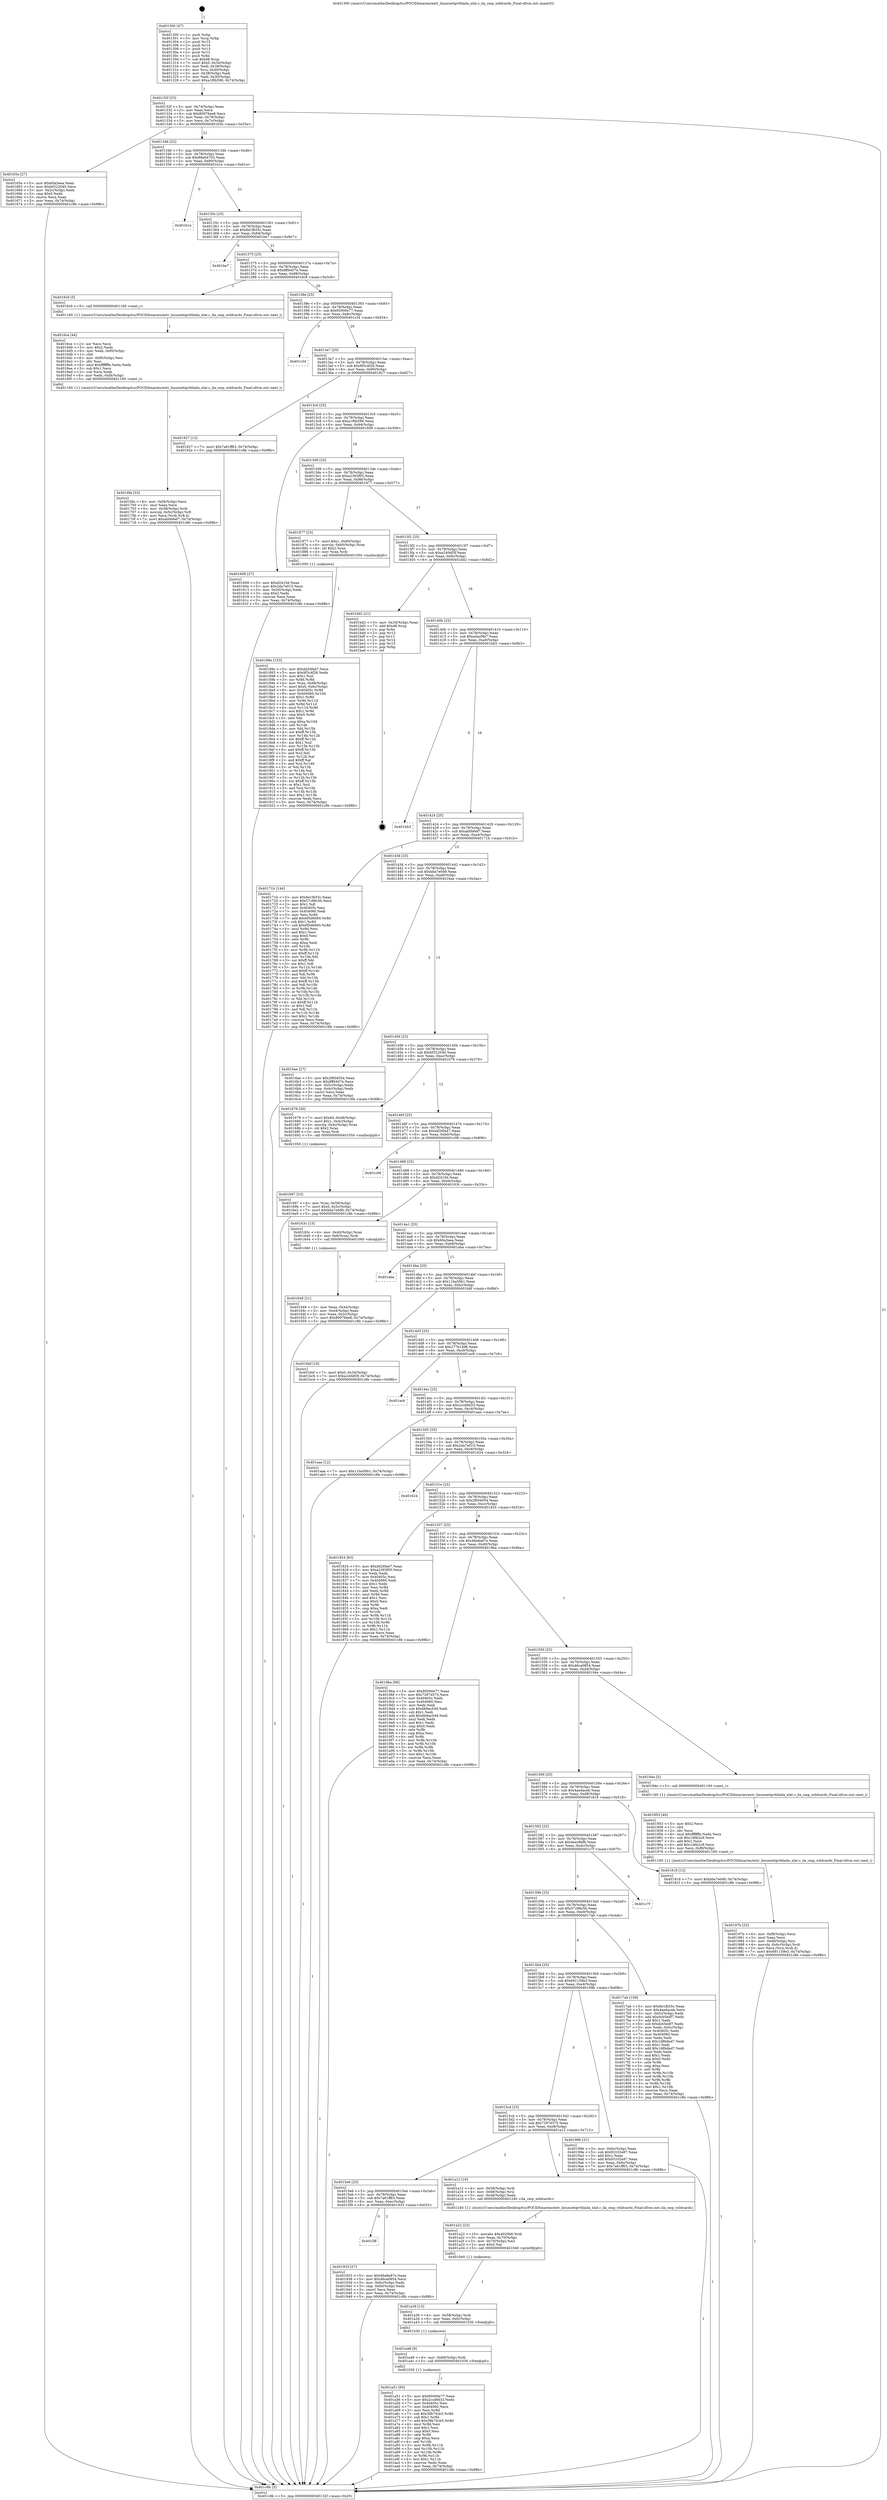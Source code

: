 digraph "0x401300" {
  label = "0x401300 (/mnt/c/Users/mathe/Desktop/tcc/POCII/binaries/extr_linuxnetipv6ilaila_xlat.c_ila_cmp_wildcards_Final-ollvm.out::main(0))"
  labelloc = "t"
  node[shape=record]

  Entry [label="",width=0.3,height=0.3,shape=circle,fillcolor=black,style=filled]
  "0x40132f" [label="{
     0x40132f [23]\l
     | [instrs]\l
     &nbsp;&nbsp;0x40132f \<+3\>: mov -0x74(%rbp),%eax\l
     &nbsp;&nbsp;0x401332 \<+2\>: mov %eax,%ecx\l
     &nbsp;&nbsp;0x401334 \<+6\>: sub $0x80976ee8,%ecx\l
     &nbsp;&nbsp;0x40133a \<+3\>: mov %eax,-0x78(%rbp)\l
     &nbsp;&nbsp;0x40133d \<+3\>: mov %ecx,-0x7c(%rbp)\l
     &nbsp;&nbsp;0x401340 \<+6\>: je 000000000040165e \<main+0x35e\>\l
  }"]
  "0x40165e" [label="{
     0x40165e [27]\l
     | [instrs]\l
     &nbsp;&nbsp;0x40165e \<+5\>: mov $0x60a3eea,%eax\l
     &nbsp;&nbsp;0x401663 \<+5\>: mov $0xbf322040,%ecx\l
     &nbsp;&nbsp;0x401668 \<+3\>: mov -0x2c(%rbp),%edx\l
     &nbsp;&nbsp;0x40166b \<+3\>: cmp $0x0,%edx\l
     &nbsp;&nbsp;0x40166e \<+3\>: cmove %ecx,%eax\l
     &nbsp;&nbsp;0x401671 \<+3\>: mov %eax,-0x74(%rbp)\l
     &nbsp;&nbsp;0x401674 \<+5\>: jmp 0000000000401c8b \<main+0x98b\>\l
  }"]
  "0x401346" [label="{
     0x401346 [22]\l
     | [instrs]\l
     &nbsp;&nbsp;0x401346 \<+5\>: jmp 000000000040134b \<main+0x4b\>\l
     &nbsp;&nbsp;0x40134b \<+3\>: mov -0x78(%rbp),%eax\l
     &nbsp;&nbsp;0x40134e \<+5\>: sub $0x88e64702,%eax\l
     &nbsp;&nbsp;0x401353 \<+3\>: mov %eax,-0x80(%rbp)\l
     &nbsp;&nbsp;0x401356 \<+6\>: je 0000000000401b1e \<main+0x81e\>\l
  }"]
  Exit [label="",width=0.3,height=0.3,shape=circle,fillcolor=black,style=filled,peripheries=2]
  "0x401b1e" [label="{
     0x401b1e\l
  }", style=dashed]
  "0x40135c" [label="{
     0x40135c [25]\l
     | [instrs]\l
     &nbsp;&nbsp;0x40135c \<+5\>: jmp 0000000000401361 \<main+0x61\>\l
     &nbsp;&nbsp;0x401361 \<+3\>: mov -0x78(%rbp),%eax\l
     &nbsp;&nbsp;0x401364 \<+5\>: sub $0x8e1fb55c,%eax\l
     &nbsp;&nbsp;0x401369 \<+6\>: mov %eax,-0x84(%rbp)\l
     &nbsp;&nbsp;0x40136f \<+6\>: je 0000000000401be7 \<main+0x8e7\>\l
  }"]
  "0x401a51" [label="{
     0x401a51 [93]\l
     | [instrs]\l
     &nbsp;&nbsp;0x401a51 \<+5\>: mov $0x95000e77,%eax\l
     &nbsp;&nbsp;0x401a56 \<+5\>: mov $0x2ccd9d33,%edx\l
     &nbsp;&nbsp;0x401a5b \<+7\>: mov 0x40405c,%esi\l
     &nbsp;&nbsp;0x401a62 \<+7\>: mov 0x404060,%ecx\l
     &nbsp;&nbsp;0x401a69 \<+3\>: mov %esi,%r8d\l
     &nbsp;&nbsp;0x401a6c \<+7\>: sub $0x39b70cb3,%r8d\l
     &nbsp;&nbsp;0x401a73 \<+4\>: sub $0x1,%r8d\l
     &nbsp;&nbsp;0x401a77 \<+7\>: add $0x39b70cb3,%r8d\l
     &nbsp;&nbsp;0x401a7e \<+4\>: imul %r8d,%esi\l
     &nbsp;&nbsp;0x401a82 \<+3\>: and $0x1,%esi\l
     &nbsp;&nbsp;0x401a85 \<+3\>: cmp $0x0,%esi\l
     &nbsp;&nbsp;0x401a88 \<+4\>: sete %r9b\l
     &nbsp;&nbsp;0x401a8c \<+3\>: cmp $0xa,%ecx\l
     &nbsp;&nbsp;0x401a8f \<+4\>: setl %r10b\l
     &nbsp;&nbsp;0x401a93 \<+3\>: mov %r9b,%r11b\l
     &nbsp;&nbsp;0x401a96 \<+3\>: and %r10b,%r11b\l
     &nbsp;&nbsp;0x401a99 \<+3\>: xor %r10b,%r9b\l
     &nbsp;&nbsp;0x401a9c \<+3\>: or %r9b,%r11b\l
     &nbsp;&nbsp;0x401a9f \<+4\>: test $0x1,%r11b\l
     &nbsp;&nbsp;0x401aa3 \<+3\>: cmovne %edx,%eax\l
     &nbsp;&nbsp;0x401aa6 \<+3\>: mov %eax,-0x74(%rbp)\l
     &nbsp;&nbsp;0x401aa9 \<+5\>: jmp 0000000000401c8b \<main+0x98b\>\l
  }"]
  "0x401be7" [label="{
     0x401be7\l
  }", style=dashed]
  "0x401375" [label="{
     0x401375 [25]\l
     | [instrs]\l
     &nbsp;&nbsp;0x401375 \<+5\>: jmp 000000000040137a \<main+0x7a\>\l
     &nbsp;&nbsp;0x40137a \<+3\>: mov -0x78(%rbp),%eax\l
     &nbsp;&nbsp;0x40137d \<+5\>: sub $0x8ff4407e,%eax\l
     &nbsp;&nbsp;0x401382 \<+6\>: mov %eax,-0x88(%rbp)\l
     &nbsp;&nbsp;0x401388 \<+6\>: je 00000000004016c9 \<main+0x3c9\>\l
  }"]
  "0x401a48" [label="{
     0x401a48 [9]\l
     | [instrs]\l
     &nbsp;&nbsp;0x401a48 \<+4\>: mov -0x68(%rbp),%rdi\l
     &nbsp;&nbsp;0x401a4c \<+5\>: call 0000000000401030 \<free@plt\>\l
     | [calls]\l
     &nbsp;&nbsp;0x401030 \{1\} (unknown)\l
  }"]
  "0x4016c9" [label="{
     0x4016c9 [5]\l
     | [instrs]\l
     &nbsp;&nbsp;0x4016c9 \<+5\>: call 0000000000401160 \<next_i\>\l
     | [calls]\l
     &nbsp;&nbsp;0x401160 \{1\} (/mnt/c/Users/mathe/Desktop/tcc/POCII/binaries/extr_linuxnetipv6ilaila_xlat.c_ila_cmp_wildcards_Final-ollvm.out::next_i)\l
  }"]
  "0x40138e" [label="{
     0x40138e [25]\l
     | [instrs]\l
     &nbsp;&nbsp;0x40138e \<+5\>: jmp 0000000000401393 \<main+0x93\>\l
     &nbsp;&nbsp;0x401393 \<+3\>: mov -0x78(%rbp),%eax\l
     &nbsp;&nbsp;0x401396 \<+5\>: sub $0x95000e77,%eax\l
     &nbsp;&nbsp;0x40139b \<+6\>: mov %eax,-0x8c(%rbp)\l
     &nbsp;&nbsp;0x4013a1 \<+6\>: je 0000000000401c34 \<main+0x934\>\l
  }"]
  "0x401a39" [label="{
     0x401a39 [15]\l
     | [instrs]\l
     &nbsp;&nbsp;0x401a39 \<+4\>: mov -0x58(%rbp),%rdi\l
     &nbsp;&nbsp;0x401a3d \<+6\>: mov %eax,-0xfc(%rbp)\l
     &nbsp;&nbsp;0x401a43 \<+5\>: call 0000000000401030 \<free@plt\>\l
     | [calls]\l
     &nbsp;&nbsp;0x401030 \{1\} (unknown)\l
  }"]
  "0x401c34" [label="{
     0x401c34\l
  }", style=dashed]
  "0x4013a7" [label="{
     0x4013a7 [25]\l
     | [instrs]\l
     &nbsp;&nbsp;0x4013a7 \<+5\>: jmp 00000000004013ac \<main+0xac\>\l
     &nbsp;&nbsp;0x4013ac \<+3\>: mov -0x78(%rbp),%eax\l
     &nbsp;&nbsp;0x4013af \<+5\>: sub $0x9f3c4f26,%eax\l
     &nbsp;&nbsp;0x4013b4 \<+6\>: mov %eax,-0x90(%rbp)\l
     &nbsp;&nbsp;0x4013ba \<+6\>: je 0000000000401927 \<main+0x627\>\l
  }"]
  "0x401a22" [label="{
     0x401a22 [23]\l
     | [instrs]\l
     &nbsp;&nbsp;0x401a22 \<+10\>: movabs $0x4020b6,%rdi\l
     &nbsp;&nbsp;0x401a2c \<+3\>: mov %eax,-0x70(%rbp)\l
     &nbsp;&nbsp;0x401a2f \<+3\>: mov -0x70(%rbp),%esi\l
     &nbsp;&nbsp;0x401a32 \<+2\>: mov $0x0,%al\l
     &nbsp;&nbsp;0x401a34 \<+5\>: call 0000000000401040 \<printf@plt\>\l
     | [calls]\l
     &nbsp;&nbsp;0x401040 \{1\} (unknown)\l
  }"]
  "0x401927" [label="{
     0x401927 [12]\l
     | [instrs]\l
     &nbsp;&nbsp;0x401927 \<+7\>: movl $0x7a61ff63,-0x74(%rbp)\l
     &nbsp;&nbsp;0x40192e \<+5\>: jmp 0000000000401c8b \<main+0x98b\>\l
  }"]
  "0x4013c0" [label="{
     0x4013c0 [25]\l
     | [instrs]\l
     &nbsp;&nbsp;0x4013c0 \<+5\>: jmp 00000000004013c5 \<main+0xc5\>\l
     &nbsp;&nbsp;0x4013c5 \<+3\>: mov -0x78(%rbp),%eax\l
     &nbsp;&nbsp;0x4013c8 \<+5\>: sub $0xa1f6b596,%eax\l
     &nbsp;&nbsp;0x4013cd \<+6\>: mov %eax,-0x94(%rbp)\l
     &nbsp;&nbsp;0x4013d3 \<+6\>: je 0000000000401609 \<main+0x309\>\l
  }"]
  "0x40197b" [label="{
     0x40197b [32]\l
     | [instrs]\l
     &nbsp;&nbsp;0x40197b \<+6\>: mov -0xf8(%rbp),%ecx\l
     &nbsp;&nbsp;0x401981 \<+3\>: imul %eax,%ecx\l
     &nbsp;&nbsp;0x401984 \<+4\>: mov -0x68(%rbp),%rsi\l
     &nbsp;&nbsp;0x401988 \<+4\>: movslq -0x6c(%rbp),%rdi\l
     &nbsp;&nbsp;0x40198c \<+3\>: mov %ecx,(%rsi,%rdi,4)\l
     &nbsp;&nbsp;0x40198f \<+7\>: movl $0x691159e3,-0x74(%rbp)\l
     &nbsp;&nbsp;0x401996 \<+5\>: jmp 0000000000401c8b \<main+0x98b\>\l
  }"]
  "0x401609" [label="{
     0x401609 [27]\l
     | [instrs]\l
     &nbsp;&nbsp;0x401609 \<+5\>: mov $0xd2410d,%eax\l
     &nbsp;&nbsp;0x40160e \<+5\>: mov $0x2da7e015,%ecx\l
     &nbsp;&nbsp;0x401613 \<+3\>: mov -0x30(%rbp),%edx\l
     &nbsp;&nbsp;0x401616 \<+3\>: cmp $0x2,%edx\l
     &nbsp;&nbsp;0x401619 \<+3\>: cmovne %ecx,%eax\l
     &nbsp;&nbsp;0x40161c \<+3\>: mov %eax,-0x74(%rbp)\l
     &nbsp;&nbsp;0x40161f \<+5\>: jmp 0000000000401c8b \<main+0x98b\>\l
  }"]
  "0x4013d9" [label="{
     0x4013d9 [25]\l
     | [instrs]\l
     &nbsp;&nbsp;0x4013d9 \<+5\>: jmp 00000000004013de \<main+0xde\>\l
     &nbsp;&nbsp;0x4013de \<+3\>: mov -0x78(%rbp),%eax\l
     &nbsp;&nbsp;0x4013e1 \<+5\>: sub $0xa2393f05,%eax\l
     &nbsp;&nbsp;0x4013e6 \<+6\>: mov %eax,-0x98(%rbp)\l
     &nbsp;&nbsp;0x4013ec \<+6\>: je 0000000000401877 \<main+0x577\>\l
  }"]
  "0x401c8b" [label="{
     0x401c8b [5]\l
     | [instrs]\l
     &nbsp;&nbsp;0x401c8b \<+5\>: jmp 000000000040132f \<main+0x2f\>\l
  }"]
  "0x401300" [label="{
     0x401300 [47]\l
     | [instrs]\l
     &nbsp;&nbsp;0x401300 \<+1\>: push %rbp\l
     &nbsp;&nbsp;0x401301 \<+3\>: mov %rsp,%rbp\l
     &nbsp;&nbsp;0x401304 \<+2\>: push %r15\l
     &nbsp;&nbsp;0x401306 \<+2\>: push %r14\l
     &nbsp;&nbsp;0x401308 \<+2\>: push %r13\l
     &nbsp;&nbsp;0x40130a \<+2\>: push %r12\l
     &nbsp;&nbsp;0x40130c \<+1\>: push %rbx\l
     &nbsp;&nbsp;0x40130d \<+7\>: sub $0xd8,%rsp\l
     &nbsp;&nbsp;0x401314 \<+7\>: movl $0x0,-0x34(%rbp)\l
     &nbsp;&nbsp;0x40131b \<+3\>: mov %edi,-0x38(%rbp)\l
     &nbsp;&nbsp;0x40131e \<+4\>: mov %rsi,-0x40(%rbp)\l
     &nbsp;&nbsp;0x401322 \<+3\>: mov -0x38(%rbp),%edi\l
     &nbsp;&nbsp;0x401325 \<+3\>: mov %edi,-0x30(%rbp)\l
     &nbsp;&nbsp;0x401328 \<+7\>: movl $0xa1f6b596,-0x74(%rbp)\l
  }"]
  "0x401953" [label="{
     0x401953 [40]\l
     | [instrs]\l
     &nbsp;&nbsp;0x401953 \<+5\>: mov $0x2,%ecx\l
     &nbsp;&nbsp;0x401958 \<+1\>: cltd\l
     &nbsp;&nbsp;0x401959 \<+2\>: idiv %ecx\l
     &nbsp;&nbsp;0x40195b \<+6\>: imul $0xfffffffe,%edx,%ecx\l
     &nbsp;&nbsp;0x401961 \<+6\>: sub $0x1d6b2c8,%ecx\l
     &nbsp;&nbsp;0x401967 \<+3\>: add $0x1,%ecx\l
     &nbsp;&nbsp;0x40196a \<+6\>: add $0x1d6b2c8,%ecx\l
     &nbsp;&nbsp;0x401970 \<+6\>: mov %ecx,-0xf8(%rbp)\l
     &nbsp;&nbsp;0x401976 \<+5\>: call 0000000000401160 \<next_i\>\l
     | [calls]\l
     &nbsp;&nbsp;0x401160 \{1\} (/mnt/c/Users/mathe/Desktop/tcc/POCII/binaries/extr_linuxnetipv6ilaila_xlat.c_ila_cmp_wildcards_Final-ollvm.out::next_i)\l
  }"]
  "0x401877" [label="{
     0x401877 [23]\l
     | [instrs]\l
     &nbsp;&nbsp;0x401877 \<+7\>: movl $0x1,-0x60(%rbp)\l
     &nbsp;&nbsp;0x40187e \<+4\>: movslq -0x60(%rbp),%rax\l
     &nbsp;&nbsp;0x401882 \<+4\>: shl $0x2,%rax\l
     &nbsp;&nbsp;0x401886 \<+3\>: mov %rax,%rdi\l
     &nbsp;&nbsp;0x401889 \<+5\>: call 0000000000401050 \<malloc@plt\>\l
     | [calls]\l
     &nbsp;&nbsp;0x401050 \{1\} (unknown)\l
  }"]
  "0x4013f2" [label="{
     0x4013f2 [25]\l
     | [instrs]\l
     &nbsp;&nbsp;0x4013f2 \<+5\>: jmp 00000000004013f7 \<main+0xf7\>\l
     &nbsp;&nbsp;0x4013f7 \<+3\>: mov -0x78(%rbp),%eax\l
     &nbsp;&nbsp;0x4013fa \<+5\>: sub $0xa240df3f,%eax\l
     &nbsp;&nbsp;0x4013ff \<+6\>: mov %eax,-0x9c(%rbp)\l
     &nbsp;&nbsp;0x401405 \<+6\>: je 0000000000401bd2 \<main+0x8d2\>\l
  }"]
  "0x4015ff" [label="{
     0x4015ff\l
  }", style=dashed]
  "0x401bd2" [label="{
     0x401bd2 [21]\l
     | [instrs]\l
     &nbsp;&nbsp;0x401bd2 \<+3\>: mov -0x34(%rbp),%eax\l
     &nbsp;&nbsp;0x401bd5 \<+7\>: add $0xd8,%rsp\l
     &nbsp;&nbsp;0x401bdc \<+1\>: pop %rbx\l
     &nbsp;&nbsp;0x401bdd \<+2\>: pop %r12\l
     &nbsp;&nbsp;0x401bdf \<+2\>: pop %r13\l
     &nbsp;&nbsp;0x401be1 \<+2\>: pop %r14\l
     &nbsp;&nbsp;0x401be3 \<+2\>: pop %r15\l
     &nbsp;&nbsp;0x401be5 \<+1\>: pop %rbp\l
     &nbsp;&nbsp;0x401be6 \<+1\>: ret\l
  }"]
  "0x40140b" [label="{
     0x40140b [25]\l
     | [instrs]\l
     &nbsp;&nbsp;0x40140b \<+5\>: jmp 0000000000401410 \<main+0x110\>\l
     &nbsp;&nbsp;0x401410 \<+3\>: mov -0x78(%rbp),%eax\l
     &nbsp;&nbsp;0x401413 \<+5\>: sub $0xa4ac9fe7,%eax\l
     &nbsp;&nbsp;0x401418 \<+6\>: mov %eax,-0xa0(%rbp)\l
     &nbsp;&nbsp;0x40141e \<+6\>: je 0000000000401bb3 \<main+0x8b3\>\l
  }"]
  "0x401933" [label="{
     0x401933 [27]\l
     | [instrs]\l
     &nbsp;&nbsp;0x401933 \<+5\>: mov $0x46a8a87e,%eax\l
     &nbsp;&nbsp;0x401938 \<+5\>: mov $0x46ca0854,%ecx\l
     &nbsp;&nbsp;0x40193d \<+3\>: mov -0x6c(%rbp),%edx\l
     &nbsp;&nbsp;0x401940 \<+3\>: cmp -0x60(%rbp),%edx\l
     &nbsp;&nbsp;0x401943 \<+3\>: cmovl %ecx,%eax\l
     &nbsp;&nbsp;0x401946 \<+3\>: mov %eax,-0x74(%rbp)\l
     &nbsp;&nbsp;0x401949 \<+5\>: jmp 0000000000401c8b \<main+0x98b\>\l
  }"]
  "0x401bb3" [label="{
     0x401bb3\l
  }", style=dashed]
  "0x401424" [label="{
     0x401424 [25]\l
     | [instrs]\l
     &nbsp;&nbsp;0x401424 \<+5\>: jmp 0000000000401429 \<main+0x129\>\l
     &nbsp;&nbsp;0x401429 \<+3\>: mov -0x78(%rbp),%eax\l
     &nbsp;&nbsp;0x40142c \<+5\>: sub $0xab0b6ef7,%eax\l
     &nbsp;&nbsp;0x401431 \<+6\>: mov %eax,-0xa4(%rbp)\l
     &nbsp;&nbsp;0x401437 \<+6\>: je 000000000040171b \<main+0x41b\>\l
  }"]
  "0x4015e6" [label="{
     0x4015e6 [25]\l
     | [instrs]\l
     &nbsp;&nbsp;0x4015e6 \<+5\>: jmp 00000000004015eb \<main+0x2eb\>\l
     &nbsp;&nbsp;0x4015eb \<+3\>: mov -0x78(%rbp),%eax\l
     &nbsp;&nbsp;0x4015ee \<+5\>: sub $0x7a61ff63,%eax\l
     &nbsp;&nbsp;0x4015f3 \<+6\>: mov %eax,-0xec(%rbp)\l
     &nbsp;&nbsp;0x4015f9 \<+6\>: je 0000000000401933 \<main+0x633\>\l
  }"]
  "0x40171b" [label="{
     0x40171b [144]\l
     | [instrs]\l
     &nbsp;&nbsp;0x40171b \<+5\>: mov $0x8e1fb55c,%eax\l
     &nbsp;&nbsp;0x401720 \<+5\>: mov $0x57c98c5b,%ecx\l
     &nbsp;&nbsp;0x401725 \<+2\>: mov $0x1,%dl\l
     &nbsp;&nbsp;0x401727 \<+7\>: mov 0x40405c,%esi\l
     &nbsp;&nbsp;0x40172e \<+7\>: mov 0x404060,%edi\l
     &nbsp;&nbsp;0x401735 \<+3\>: mov %esi,%r8d\l
     &nbsp;&nbsp;0x401738 \<+7\>: add $0x6f5d6660,%r8d\l
     &nbsp;&nbsp;0x40173f \<+4\>: sub $0x1,%r8d\l
     &nbsp;&nbsp;0x401743 \<+7\>: sub $0x6f5d6660,%r8d\l
     &nbsp;&nbsp;0x40174a \<+4\>: imul %r8d,%esi\l
     &nbsp;&nbsp;0x40174e \<+3\>: and $0x1,%esi\l
     &nbsp;&nbsp;0x401751 \<+3\>: cmp $0x0,%esi\l
     &nbsp;&nbsp;0x401754 \<+4\>: sete %r9b\l
     &nbsp;&nbsp;0x401758 \<+3\>: cmp $0xa,%edi\l
     &nbsp;&nbsp;0x40175b \<+4\>: setl %r10b\l
     &nbsp;&nbsp;0x40175f \<+3\>: mov %r9b,%r11b\l
     &nbsp;&nbsp;0x401762 \<+4\>: xor $0xff,%r11b\l
     &nbsp;&nbsp;0x401766 \<+3\>: mov %r10b,%bl\l
     &nbsp;&nbsp;0x401769 \<+3\>: xor $0xff,%bl\l
     &nbsp;&nbsp;0x40176c \<+3\>: xor $0x1,%dl\l
     &nbsp;&nbsp;0x40176f \<+3\>: mov %r11b,%r14b\l
     &nbsp;&nbsp;0x401772 \<+4\>: and $0xff,%r14b\l
     &nbsp;&nbsp;0x401776 \<+3\>: and %dl,%r9b\l
     &nbsp;&nbsp;0x401779 \<+3\>: mov %bl,%r15b\l
     &nbsp;&nbsp;0x40177c \<+4\>: and $0xff,%r15b\l
     &nbsp;&nbsp;0x401780 \<+3\>: and %dl,%r10b\l
     &nbsp;&nbsp;0x401783 \<+3\>: or %r9b,%r14b\l
     &nbsp;&nbsp;0x401786 \<+3\>: or %r10b,%r15b\l
     &nbsp;&nbsp;0x401789 \<+3\>: xor %r15b,%r14b\l
     &nbsp;&nbsp;0x40178c \<+3\>: or %bl,%r11b\l
     &nbsp;&nbsp;0x40178f \<+4\>: xor $0xff,%r11b\l
     &nbsp;&nbsp;0x401793 \<+3\>: or $0x1,%dl\l
     &nbsp;&nbsp;0x401796 \<+3\>: and %dl,%r11b\l
     &nbsp;&nbsp;0x401799 \<+3\>: or %r11b,%r14b\l
     &nbsp;&nbsp;0x40179c \<+4\>: test $0x1,%r14b\l
     &nbsp;&nbsp;0x4017a0 \<+3\>: cmovne %ecx,%eax\l
     &nbsp;&nbsp;0x4017a3 \<+3\>: mov %eax,-0x74(%rbp)\l
     &nbsp;&nbsp;0x4017a6 \<+5\>: jmp 0000000000401c8b \<main+0x98b\>\l
  }"]
  "0x40143d" [label="{
     0x40143d [25]\l
     | [instrs]\l
     &nbsp;&nbsp;0x40143d \<+5\>: jmp 0000000000401442 \<main+0x142\>\l
     &nbsp;&nbsp;0x401442 \<+3\>: mov -0x78(%rbp),%eax\l
     &nbsp;&nbsp;0x401445 \<+5\>: sub $0xbba7e0d9,%eax\l
     &nbsp;&nbsp;0x40144a \<+6\>: mov %eax,-0xa8(%rbp)\l
     &nbsp;&nbsp;0x401450 \<+6\>: je 00000000004016ae \<main+0x3ae\>\l
  }"]
  "0x401a12" [label="{
     0x401a12 [16]\l
     | [instrs]\l
     &nbsp;&nbsp;0x401a12 \<+4\>: mov -0x58(%rbp),%rdi\l
     &nbsp;&nbsp;0x401a16 \<+4\>: mov -0x68(%rbp),%rsi\l
     &nbsp;&nbsp;0x401a1a \<+3\>: mov -0x48(%rbp),%edx\l
     &nbsp;&nbsp;0x401a1d \<+5\>: call 0000000000401240 \<ila_cmp_wildcards\>\l
     | [calls]\l
     &nbsp;&nbsp;0x401240 \{1\} (/mnt/c/Users/mathe/Desktop/tcc/POCII/binaries/extr_linuxnetipv6ilaila_xlat.c_ila_cmp_wildcards_Final-ollvm.out::ila_cmp_wildcards)\l
  }"]
  "0x4016ae" [label="{
     0x4016ae [27]\l
     | [instrs]\l
     &nbsp;&nbsp;0x4016ae \<+5\>: mov $0x2f604054,%eax\l
     &nbsp;&nbsp;0x4016b3 \<+5\>: mov $0x8ff4407e,%ecx\l
     &nbsp;&nbsp;0x4016b8 \<+3\>: mov -0x5c(%rbp),%edx\l
     &nbsp;&nbsp;0x4016bb \<+3\>: cmp -0x4c(%rbp),%edx\l
     &nbsp;&nbsp;0x4016be \<+3\>: cmovl %ecx,%eax\l
     &nbsp;&nbsp;0x4016c1 \<+3\>: mov %eax,-0x74(%rbp)\l
     &nbsp;&nbsp;0x4016c4 \<+5\>: jmp 0000000000401c8b \<main+0x98b\>\l
  }"]
  "0x401456" [label="{
     0x401456 [25]\l
     | [instrs]\l
     &nbsp;&nbsp;0x401456 \<+5\>: jmp 000000000040145b \<main+0x15b\>\l
     &nbsp;&nbsp;0x40145b \<+3\>: mov -0x78(%rbp),%eax\l
     &nbsp;&nbsp;0x40145e \<+5\>: sub $0xbf322040,%eax\l
     &nbsp;&nbsp;0x401463 \<+6\>: mov %eax,-0xac(%rbp)\l
     &nbsp;&nbsp;0x401469 \<+6\>: je 0000000000401679 \<main+0x379\>\l
  }"]
  "0x4015cd" [label="{
     0x4015cd [25]\l
     | [instrs]\l
     &nbsp;&nbsp;0x4015cd \<+5\>: jmp 00000000004015d2 \<main+0x2d2\>\l
     &nbsp;&nbsp;0x4015d2 \<+3\>: mov -0x78(%rbp),%eax\l
     &nbsp;&nbsp;0x4015d5 \<+5\>: sub $0x7297d375,%eax\l
     &nbsp;&nbsp;0x4015da \<+6\>: mov %eax,-0xe8(%rbp)\l
     &nbsp;&nbsp;0x4015e0 \<+6\>: je 0000000000401a12 \<main+0x712\>\l
  }"]
  "0x401679" [label="{
     0x401679 [30]\l
     | [instrs]\l
     &nbsp;&nbsp;0x401679 \<+7\>: movl $0x64,-0x48(%rbp)\l
     &nbsp;&nbsp;0x401680 \<+7\>: movl $0x1,-0x4c(%rbp)\l
     &nbsp;&nbsp;0x401687 \<+4\>: movslq -0x4c(%rbp),%rax\l
     &nbsp;&nbsp;0x40168b \<+4\>: shl $0x2,%rax\l
     &nbsp;&nbsp;0x40168f \<+3\>: mov %rax,%rdi\l
     &nbsp;&nbsp;0x401692 \<+5\>: call 0000000000401050 \<malloc@plt\>\l
     | [calls]\l
     &nbsp;&nbsp;0x401050 \{1\} (unknown)\l
  }"]
  "0x40146f" [label="{
     0x40146f [25]\l
     | [instrs]\l
     &nbsp;&nbsp;0x40146f \<+5\>: jmp 0000000000401474 \<main+0x174\>\l
     &nbsp;&nbsp;0x401474 \<+3\>: mov -0x78(%rbp),%eax\l
     &nbsp;&nbsp;0x401477 \<+5\>: sub $0xdd26fa47,%eax\l
     &nbsp;&nbsp;0x40147c \<+6\>: mov %eax,-0xb0(%rbp)\l
     &nbsp;&nbsp;0x401482 \<+6\>: je 0000000000401c06 \<main+0x906\>\l
  }"]
  "0x40199b" [label="{
     0x40199b [31]\l
     | [instrs]\l
     &nbsp;&nbsp;0x40199b \<+3\>: mov -0x6c(%rbp),%eax\l
     &nbsp;&nbsp;0x40199e \<+5\>: sub $0x93102e87,%eax\l
     &nbsp;&nbsp;0x4019a3 \<+3\>: add $0x1,%eax\l
     &nbsp;&nbsp;0x4019a6 \<+5\>: add $0x93102e87,%eax\l
     &nbsp;&nbsp;0x4019ab \<+3\>: mov %eax,-0x6c(%rbp)\l
     &nbsp;&nbsp;0x4019ae \<+7\>: movl $0x7a61ff63,-0x74(%rbp)\l
     &nbsp;&nbsp;0x4019b5 \<+5\>: jmp 0000000000401c8b \<main+0x98b\>\l
  }"]
  "0x401c06" [label="{
     0x401c06\l
  }", style=dashed]
  "0x401488" [label="{
     0x401488 [25]\l
     | [instrs]\l
     &nbsp;&nbsp;0x401488 \<+5\>: jmp 000000000040148d \<main+0x18d\>\l
     &nbsp;&nbsp;0x40148d \<+3\>: mov -0x78(%rbp),%eax\l
     &nbsp;&nbsp;0x401490 \<+5\>: sub $0xd2410d,%eax\l
     &nbsp;&nbsp;0x401495 \<+6\>: mov %eax,-0xb4(%rbp)\l
     &nbsp;&nbsp;0x40149b \<+6\>: je 000000000040163c \<main+0x33c\>\l
  }"]
  "0x40188e" [label="{
     0x40188e [153]\l
     | [instrs]\l
     &nbsp;&nbsp;0x40188e \<+5\>: mov $0xdd26fa47,%ecx\l
     &nbsp;&nbsp;0x401893 \<+5\>: mov $0x9f3c4f26,%edx\l
     &nbsp;&nbsp;0x401898 \<+3\>: mov $0x1,%sil\l
     &nbsp;&nbsp;0x40189b \<+3\>: xor %r8d,%r8d\l
     &nbsp;&nbsp;0x40189e \<+4\>: mov %rax,-0x68(%rbp)\l
     &nbsp;&nbsp;0x4018a2 \<+7\>: movl $0x0,-0x6c(%rbp)\l
     &nbsp;&nbsp;0x4018a9 \<+8\>: mov 0x40405c,%r9d\l
     &nbsp;&nbsp;0x4018b1 \<+8\>: mov 0x404060,%r10d\l
     &nbsp;&nbsp;0x4018b9 \<+4\>: sub $0x1,%r8d\l
     &nbsp;&nbsp;0x4018bd \<+3\>: mov %r9d,%r11d\l
     &nbsp;&nbsp;0x4018c0 \<+3\>: add %r8d,%r11d\l
     &nbsp;&nbsp;0x4018c3 \<+4\>: imul %r11d,%r9d\l
     &nbsp;&nbsp;0x4018c7 \<+4\>: and $0x1,%r9d\l
     &nbsp;&nbsp;0x4018cb \<+4\>: cmp $0x0,%r9d\l
     &nbsp;&nbsp;0x4018cf \<+3\>: sete %bl\l
     &nbsp;&nbsp;0x4018d2 \<+4\>: cmp $0xa,%r10d\l
     &nbsp;&nbsp;0x4018d6 \<+4\>: setl %r14b\l
     &nbsp;&nbsp;0x4018da \<+3\>: mov %bl,%r15b\l
     &nbsp;&nbsp;0x4018dd \<+4\>: xor $0xff,%r15b\l
     &nbsp;&nbsp;0x4018e1 \<+3\>: mov %r14b,%r12b\l
     &nbsp;&nbsp;0x4018e4 \<+4\>: xor $0xff,%r12b\l
     &nbsp;&nbsp;0x4018e8 \<+4\>: xor $0x1,%sil\l
     &nbsp;&nbsp;0x4018ec \<+3\>: mov %r15b,%r13b\l
     &nbsp;&nbsp;0x4018ef \<+4\>: and $0xff,%r13b\l
     &nbsp;&nbsp;0x4018f3 \<+3\>: and %sil,%bl\l
     &nbsp;&nbsp;0x4018f6 \<+3\>: mov %r12b,%al\l
     &nbsp;&nbsp;0x4018f9 \<+2\>: and $0xff,%al\l
     &nbsp;&nbsp;0x4018fb \<+3\>: and %sil,%r14b\l
     &nbsp;&nbsp;0x4018fe \<+3\>: or %bl,%r13b\l
     &nbsp;&nbsp;0x401901 \<+3\>: or %r14b,%al\l
     &nbsp;&nbsp;0x401904 \<+3\>: xor %al,%r13b\l
     &nbsp;&nbsp;0x401907 \<+3\>: or %r12b,%r15b\l
     &nbsp;&nbsp;0x40190a \<+4\>: xor $0xff,%r15b\l
     &nbsp;&nbsp;0x40190e \<+4\>: or $0x1,%sil\l
     &nbsp;&nbsp;0x401912 \<+3\>: and %sil,%r15b\l
     &nbsp;&nbsp;0x401915 \<+3\>: or %r15b,%r13b\l
     &nbsp;&nbsp;0x401918 \<+4\>: test $0x1,%r13b\l
     &nbsp;&nbsp;0x40191c \<+3\>: cmovne %edx,%ecx\l
     &nbsp;&nbsp;0x40191f \<+3\>: mov %ecx,-0x74(%rbp)\l
     &nbsp;&nbsp;0x401922 \<+5\>: jmp 0000000000401c8b \<main+0x98b\>\l
  }"]
  "0x40163c" [label="{
     0x40163c [13]\l
     | [instrs]\l
     &nbsp;&nbsp;0x40163c \<+4\>: mov -0x40(%rbp),%rax\l
     &nbsp;&nbsp;0x401640 \<+4\>: mov 0x8(%rax),%rdi\l
     &nbsp;&nbsp;0x401644 \<+5\>: call 0000000000401060 \<atoi@plt\>\l
     | [calls]\l
     &nbsp;&nbsp;0x401060 \{1\} (unknown)\l
  }"]
  "0x4014a1" [label="{
     0x4014a1 [25]\l
     | [instrs]\l
     &nbsp;&nbsp;0x4014a1 \<+5\>: jmp 00000000004014a6 \<main+0x1a6\>\l
     &nbsp;&nbsp;0x4014a6 \<+3\>: mov -0x78(%rbp),%eax\l
     &nbsp;&nbsp;0x4014a9 \<+5\>: sub $0x60a3eea,%eax\l
     &nbsp;&nbsp;0x4014ae \<+6\>: mov %eax,-0xb8(%rbp)\l
     &nbsp;&nbsp;0x4014b4 \<+6\>: je 0000000000401aba \<main+0x7ba\>\l
  }"]
  "0x401649" [label="{
     0x401649 [21]\l
     | [instrs]\l
     &nbsp;&nbsp;0x401649 \<+3\>: mov %eax,-0x44(%rbp)\l
     &nbsp;&nbsp;0x40164c \<+3\>: mov -0x44(%rbp),%eax\l
     &nbsp;&nbsp;0x40164f \<+3\>: mov %eax,-0x2c(%rbp)\l
     &nbsp;&nbsp;0x401652 \<+7\>: movl $0x80976ee8,-0x74(%rbp)\l
     &nbsp;&nbsp;0x401659 \<+5\>: jmp 0000000000401c8b \<main+0x98b\>\l
  }"]
  "0x401697" [label="{
     0x401697 [23]\l
     | [instrs]\l
     &nbsp;&nbsp;0x401697 \<+4\>: mov %rax,-0x58(%rbp)\l
     &nbsp;&nbsp;0x40169b \<+7\>: movl $0x0,-0x5c(%rbp)\l
     &nbsp;&nbsp;0x4016a2 \<+7\>: movl $0xbba7e0d9,-0x74(%rbp)\l
     &nbsp;&nbsp;0x4016a9 \<+5\>: jmp 0000000000401c8b \<main+0x98b\>\l
  }"]
  "0x4016ce" [label="{
     0x4016ce [44]\l
     | [instrs]\l
     &nbsp;&nbsp;0x4016ce \<+2\>: xor %ecx,%ecx\l
     &nbsp;&nbsp;0x4016d0 \<+5\>: mov $0x2,%edx\l
     &nbsp;&nbsp;0x4016d5 \<+6\>: mov %edx,-0xf0(%rbp)\l
     &nbsp;&nbsp;0x4016db \<+1\>: cltd\l
     &nbsp;&nbsp;0x4016dc \<+6\>: mov -0xf0(%rbp),%esi\l
     &nbsp;&nbsp;0x4016e2 \<+2\>: idiv %esi\l
     &nbsp;&nbsp;0x4016e4 \<+6\>: imul $0xfffffffe,%edx,%edx\l
     &nbsp;&nbsp;0x4016ea \<+3\>: sub $0x1,%ecx\l
     &nbsp;&nbsp;0x4016ed \<+2\>: sub %ecx,%edx\l
     &nbsp;&nbsp;0x4016ef \<+6\>: mov %edx,-0xf4(%rbp)\l
     &nbsp;&nbsp;0x4016f5 \<+5\>: call 0000000000401160 \<next_i\>\l
     | [calls]\l
     &nbsp;&nbsp;0x401160 \{1\} (/mnt/c/Users/mathe/Desktop/tcc/POCII/binaries/extr_linuxnetipv6ilaila_xlat.c_ila_cmp_wildcards_Final-ollvm.out::next_i)\l
  }"]
  "0x4016fa" [label="{
     0x4016fa [33]\l
     | [instrs]\l
     &nbsp;&nbsp;0x4016fa \<+6\>: mov -0xf4(%rbp),%ecx\l
     &nbsp;&nbsp;0x401700 \<+3\>: imul %eax,%ecx\l
     &nbsp;&nbsp;0x401703 \<+4\>: mov -0x58(%rbp),%rdi\l
     &nbsp;&nbsp;0x401707 \<+4\>: movslq -0x5c(%rbp),%r8\l
     &nbsp;&nbsp;0x40170b \<+4\>: mov %ecx,(%rdi,%r8,4)\l
     &nbsp;&nbsp;0x40170f \<+7\>: movl $0xab0b6ef7,-0x74(%rbp)\l
     &nbsp;&nbsp;0x401716 \<+5\>: jmp 0000000000401c8b \<main+0x98b\>\l
  }"]
  "0x4015b4" [label="{
     0x4015b4 [25]\l
     | [instrs]\l
     &nbsp;&nbsp;0x4015b4 \<+5\>: jmp 00000000004015b9 \<main+0x2b9\>\l
     &nbsp;&nbsp;0x4015b9 \<+3\>: mov -0x78(%rbp),%eax\l
     &nbsp;&nbsp;0x4015bc \<+5\>: sub $0x691159e3,%eax\l
     &nbsp;&nbsp;0x4015c1 \<+6\>: mov %eax,-0xe4(%rbp)\l
     &nbsp;&nbsp;0x4015c7 \<+6\>: je 000000000040199b \<main+0x69b\>\l
  }"]
  "0x401aba" [label="{
     0x401aba\l
  }", style=dashed]
  "0x4014ba" [label="{
     0x4014ba [25]\l
     | [instrs]\l
     &nbsp;&nbsp;0x4014ba \<+5\>: jmp 00000000004014bf \<main+0x1bf\>\l
     &nbsp;&nbsp;0x4014bf \<+3\>: mov -0x78(%rbp),%eax\l
     &nbsp;&nbsp;0x4014c2 \<+5\>: sub $0x11ba50b1,%eax\l
     &nbsp;&nbsp;0x4014c7 \<+6\>: mov %eax,-0xbc(%rbp)\l
     &nbsp;&nbsp;0x4014cd \<+6\>: je 0000000000401bbf \<main+0x8bf\>\l
  }"]
  "0x4017ab" [label="{
     0x4017ab [109]\l
     | [instrs]\l
     &nbsp;&nbsp;0x4017ab \<+5\>: mov $0x8e1fb55c,%eax\l
     &nbsp;&nbsp;0x4017b0 \<+5\>: mov $0x4aedaceb,%ecx\l
     &nbsp;&nbsp;0x4017b5 \<+3\>: mov -0x5c(%rbp),%edx\l
     &nbsp;&nbsp;0x4017b8 \<+6\>: add $0xdcb5edf7,%edx\l
     &nbsp;&nbsp;0x4017be \<+3\>: add $0x1,%edx\l
     &nbsp;&nbsp;0x4017c1 \<+6\>: sub $0xdcb5edf7,%edx\l
     &nbsp;&nbsp;0x4017c7 \<+3\>: mov %edx,-0x5c(%rbp)\l
     &nbsp;&nbsp;0x4017ca \<+7\>: mov 0x40405c,%edx\l
     &nbsp;&nbsp;0x4017d1 \<+7\>: mov 0x404060,%esi\l
     &nbsp;&nbsp;0x4017d8 \<+2\>: mov %edx,%edi\l
     &nbsp;&nbsp;0x4017da \<+6\>: sub $0x1d8bded7,%edi\l
     &nbsp;&nbsp;0x4017e0 \<+3\>: sub $0x1,%edi\l
     &nbsp;&nbsp;0x4017e3 \<+6\>: add $0x1d8bded7,%edi\l
     &nbsp;&nbsp;0x4017e9 \<+3\>: imul %edi,%edx\l
     &nbsp;&nbsp;0x4017ec \<+3\>: and $0x1,%edx\l
     &nbsp;&nbsp;0x4017ef \<+3\>: cmp $0x0,%edx\l
     &nbsp;&nbsp;0x4017f2 \<+4\>: sete %r8b\l
     &nbsp;&nbsp;0x4017f6 \<+3\>: cmp $0xa,%esi\l
     &nbsp;&nbsp;0x4017f9 \<+4\>: setl %r9b\l
     &nbsp;&nbsp;0x4017fd \<+3\>: mov %r8b,%r10b\l
     &nbsp;&nbsp;0x401800 \<+3\>: and %r9b,%r10b\l
     &nbsp;&nbsp;0x401803 \<+3\>: xor %r9b,%r8b\l
     &nbsp;&nbsp;0x401806 \<+3\>: or %r8b,%r10b\l
     &nbsp;&nbsp;0x401809 \<+4\>: test $0x1,%r10b\l
     &nbsp;&nbsp;0x40180d \<+3\>: cmovne %ecx,%eax\l
     &nbsp;&nbsp;0x401810 \<+3\>: mov %eax,-0x74(%rbp)\l
     &nbsp;&nbsp;0x401813 \<+5\>: jmp 0000000000401c8b \<main+0x98b\>\l
  }"]
  "0x401bbf" [label="{
     0x401bbf [19]\l
     | [instrs]\l
     &nbsp;&nbsp;0x401bbf \<+7\>: movl $0x0,-0x34(%rbp)\l
     &nbsp;&nbsp;0x401bc6 \<+7\>: movl $0xa240df3f,-0x74(%rbp)\l
     &nbsp;&nbsp;0x401bcd \<+5\>: jmp 0000000000401c8b \<main+0x98b\>\l
  }"]
  "0x4014d3" [label="{
     0x4014d3 [25]\l
     | [instrs]\l
     &nbsp;&nbsp;0x4014d3 \<+5\>: jmp 00000000004014d8 \<main+0x1d8\>\l
     &nbsp;&nbsp;0x4014d8 \<+3\>: mov -0x78(%rbp),%eax\l
     &nbsp;&nbsp;0x4014db \<+5\>: sub $0x277b14d6,%eax\l
     &nbsp;&nbsp;0x4014e0 \<+6\>: mov %eax,-0xc0(%rbp)\l
     &nbsp;&nbsp;0x4014e6 \<+6\>: je 0000000000401ac6 \<main+0x7c6\>\l
  }"]
  "0x40159b" [label="{
     0x40159b [25]\l
     | [instrs]\l
     &nbsp;&nbsp;0x40159b \<+5\>: jmp 00000000004015a0 \<main+0x2a0\>\l
     &nbsp;&nbsp;0x4015a0 \<+3\>: mov -0x78(%rbp),%eax\l
     &nbsp;&nbsp;0x4015a3 \<+5\>: sub $0x57c98c5b,%eax\l
     &nbsp;&nbsp;0x4015a8 \<+6\>: mov %eax,-0xe0(%rbp)\l
     &nbsp;&nbsp;0x4015ae \<+6\>: je 00000000004017ab \<main+0x4ab\>\l
  }"]
  "0x401ac6" [label="{
     0x401ac6\l
  }", style=dashed]
  "0x4014ec" [label="{
     0x4014ec [25]\l
     | [instrs]\l
     &nbsp;&nbsp;0x4014ec \<+5\>: jmp 00000000004014f1 \<main+0x1f1\>\l
     &nbsp;&nbsp;0x4014f1 \<+3\>: mov -0x78(%rbp),%eax\l
     &nbsp;&nbsp;0x4014f4 \<+5\>: sub $0x2ccd9d33,%eax\l
     &nbsp;&nbsp;0x4014f9 \<+6\>: mov %eax,-0xc4(%rbp)\l
     &nbsp;&nbsp;0x4014ff \<+6\>: je 0000000000401aae \<main+0x7ae\>\l
  }"]
  "0x401c7f" [label="{
     0x401c7f\l
  }", style=dashed]
  "0x401aae" [label="{
     0x401aae [12]\l
     | [instrs]\l
     &nbsp;&nbsp;0x401aae \<+7\>: movl $0x11ba50b1,-0x74(%rbp)\l
     &nbsp;&nbsp;0x401ab5 \<+5\>: jmp 0000000000401c8b \<main+0x98b\>\l
  }"]
  "0x401505" [label="{
     0x401505 [25]\l
     | [instrs]\l
     &nbsp;&nbsp;0x401505 \<+5\>: jmp 000000000040150a \<main+0x20a\>\l
     &nbsp;&nbsp;0x40150a \<+3\>: mov -0x78(%rbp),%eax\l
     &nbsp;&nbsp;0x40150d \<+5\>: sub $0x2da7e015,%eax\l
     &nbsp;&nbsp;0x401512 \<+6\>: mov %eax,-0xc8(%rbp)\l
     &nbsp;&nbsp;0x401518 \<+6\>: je 0000000000401624 \<main+0x324\>\l
  }"]
  "0x401582" [label="{
     0x401582 [25]\l
     | [instrs]\l
     &nbsp;&nbsp;0x401582 \<+5\>: jmp 0000000000401587 \<main+0x287\>\l
     &nbsp;&nbsp;0x401587 \<+3\>: mov -0x78(%rbp),%eax\l
     &nbsp;&nbsp;0x40158a \<+5\>: sub $0x4eec8bfb,%eax\l
     &nbsp;&nbsp;0x40158f \<+6\>: mov %eax,-0xdc(%rbp)\l
     &nbsp;&nbsp;0x401595 \<+6\>: je 0000000000401c7f \<main+0x97f\>\l
  }"]
  "0x401624" [label="{
     0x401624\l
  }", style=dashed]
  "0x40151e" [label="{
     0x40151e [25]\l
     | [instrs]\l
     &nbsp;&nbsp;0x40151e \<+5\>: jmp 0000000000401523 \<main+0x223\>\l
     &nbsp;&nbsp;0x401523 \<+3\>: mov -0x78(%rbp),%eax\l
     &nbsp;&nbsp;0x401526 \<+5\>: sub $0x2f604054,%eax\l
     &nbsp;&nbsp;0x40152b \<+6\>: mov %eax,-0xcc(%rbp)\l
     &nbsp;&nbsp;0x401531 \<+6\>: je 0000000000401824 \<main+0x524\>\l
  }"]
  "0x401818" [label="{
     0x401818 [12]\l
     | [instrs]\l
     &nbsp;&nbsp;0x401818 \<+7\>: movl $0xbba7e0d9,-0x74(%rbp)\l
     &nbsp;&nbsp;0x40181f \<+5\>: jmp 0000000000401c8b \<main+0x98b\>\l
  }"]
  "0x401824" [label="{
     0x401824 [83]\l
     | [instrs]\l
     &nbsp;&nbsp;0x401824 \<+5\>: mov $0xdd26fa47,%eax\l
     &nbsp;&nbsp;0x401829 \<+5\>: mov $0xa2393f05,%ecx\l
     &nbsp;&nbsp;0x40182e \<+2\>: xor %edx,%edx\l
     &nbsp;&nbsp;0x401830 \<+7\>: mov 0x40405c,%esi\l
     &nbsp;&nbsp;0x401837 \<+7\>: mov 0x404060,%edi\l
     &nbsp;&nbsp;0x40183e \<+3\>: sub $0x1,%edx\l
     &nbsp;&nbsp;0x401841 \<+3\>: mov %esi,%r8d\l
     &nbsp;&nbsp;0x401844 \<+3\>: add %edx,%r8d\l
     &nbsp;&nbsp;0x401847 \<+4\>: imul %r8d,%esi\l
     &nbsp;&nbsp;0x40184b \<+3\>: and $0x1,%esi\l
     &nbsp;&nbsp;0x40184e \<+3\>: cmp $0x0,%esi\l
     &nbsp;&nbsp;0x401851 \<+4\>: sete %r9b\l
     &nbsp;&nbsp;0x401855 \<+3\>: cmp $0xa,%edi\l
     &nbsp;&nbsp;0x401858 \<+4\>: setl %r10b\l
     &nbsp;&nbsp;0x40185c \<+3\>: mov %r9b,%r11b\l
     &nbsp;&nbsp;0x40185f \<+3\>: and %r10b,%r11b\l
     &nbsp;&nbsp;0x401862 \<+3\>: xor %r10b,%r9b\l
     &nbsp;&nbsp;0x401865 \<+3\>: or %r9b,%r11b\l
     &nbsp;&nbsp;0x401868 \<+4\>: test $0x1,%r11b\l
     &nbsp;&nbsp;0x40186c \<+3\>: cmovne %ecx,%eax\l
     &nbsp;&nbsp;0x40186f \<+3\>: mov %eax,-0x74(%rbp)\l
     &nbsp;&nbsp;0x401872 \<+5\>: jmp 0000000000401c8b \<main+0x98b\>\l
  }"]
  "0x401537" [label="{
     0x401537 [25]\l
     | [instrs]\l
     &nbsp;&nbsp;0x401537 \<+5\>: jmp 000000000040153c \<main+0x23c\>\l
     &nbsp;&nbsp;0x40153c \<+3\>: mov -0x78(%rbp),%eax\l
     &nbsp;&nbsp;0x40153f \<+5\>: sub $0x46a8a87e,%eax\l
     &nbsp;&nbsp;0x401544 \<+6\>: mov %eax,-0xd0(%rbp)\l
     &nbsp;&nbsp;0x40154a \<+6\>: je 00000000004019ba \<main+0x6ba\>\l
  }"]
  "0x401569" [label="{
     0x401569 [25]\l
     | [instrs]\l
     &nbsp;&nbsp;0x401569 \<+5\>: jmp 000000000040156e \<main+0x26e\>\l
     &nbsp;&nbsp;0x40156e \<+3\>: mov -0x78(%rbp),%eax\l
     &nbsp;&nbsp;0x401571 \<+5\>: sub $0x4aedaceb,%eax\l
     &nbsp;&nbsp;0x401576 \<+6\>: mov %eax,-0xd8(%rbp)\l
     &nbsp;&nbsp;0x40157c \<+6\>: je 0000000000401818 \<main+0x518\>\l
  }"]
  "0x4019ba" [label="{
     0x4019ba [88]\l
     | [instrs]\l
     &nbsp;&nbsp;0x4019ba \<+5\>: mov $0x95000e77,%eax\l
     &nbsp;&nbsp;0x4019bf \<+5\>: mov $0x7297d375,%ecx\l
     &nbsp;&nbsp;0x4019c4 \<+7\>: mov 0x40405c,%edx\l
     &nbsp;&nbsp;0x4019cb \<+7\>: mov 0x404060,%esi\l
     &nbsp;&nbsp;0x4019d2 \<+2\>: mov %edx,%edi\l
     &nbsp;&nbsp;0x4019d4 \<+6\>: sub $0x6b9ac549,%edi\l
     &nbsp;&nbsp;0x4019da \<+3\>: sub $0x1,%edi\l
     &nbsp;&nbsp;0x4019dd \<+6\>: add $0x6b9ac549,%edi\l
     &nbsp;&nbsp;0x4019e3 \<+3\>: imul %edi,%edx\l
     &nbsp;&nbsp;0x4019e6 \<+3\>: and $0x1,%edx\l
     &nbsp;&nbsp;0x4019e9 \<+3\>: cmp $0x0,%edx\l
     &nbsp;&nbsp;0x4019ec \<+4\>: sete %r8b\l
     &nbsp;&nbsp;0x4019f0 \<+3\>: cmp $0xa,%esi\l
     &nbsp;&nbsp;0x4019f3 \<+4\>: setl %r9b\l
     &nbsp;&nbsp;0x4019f7 \<+3\>: mov %r8b,%r10b\l
     &nbsp;&nbsp;0x4019fa \<+3\>: and %r9b,%r10b\l
     &nbsp;&nbsp;0x4019fd \<+3\>: xor %r9b,%r8b\l
     &nbsp;&nbsp;0x401a00 \<+3\>: or %r8b,%r10b\l
     &nbsp;&nbsp;0x401a03 \<+4\>: test $0x1,%r10b\l
     &nbsp;&nbsp;0x401a07 \<+3\>: cmovne %ecx,%eax\l
     &nbsp;&nbsp;0x401a0a \<+3\>: mov %eax,-0x74(%rbp)\l
     &nbsp;&nbsp;0x401a0d \<+5\>: jmp 0000000000401c8b \<main+0x98b\>\l
  }"]
  "0x401550" [label="{
     0x401550 [25]\l
     | [instrs]\l
     &nbsp;&nbsp;0x401550 \<+5\>: jmp 0000000000401555 \<main+0x255\>\l
     &nbsp;&nbsp;0x401555 \<+3\>: mov -0x78(%rbp),%eax\l
     &nbsp;&nbsp;0x401558 \<+5\>: sub $0x46ca0854,%eax\l
     &nbsp;&nbsp;0x40155d \<+6\>: mov %eax,-0xd4(%rbp)\l
     &nbsp;&nbsp;0x401563 \<+6\>: je 000000000040194e \<main+0x64e\>\l
  }"]
  "0x40194e" [label="{
     0x40194e [5]\l
     | [instrs]\l
     &nbsp;&nbsp;0x40194e \<+5\>: call 0000000000401160 \<next_i\>\l
     | [calls]\l
     &nbsp;&nbsp;0x401160 \{1\} (/mnt/c/Users/mathe/Desktop/tcc/POCII/binaries/extr_linuxnetipv6ilaila_xlat.c_ila_cmp_wildcards_Final-ollvm.out::next_i)\l
  }"]
  Entry -> "0x401300" [label=" 1"]
  "0x40132f" -> "0x40165e" [label=" 1"]
  "0x40132f" -> "0x401346" [label=" 21"]
  "0x401bd2" -> Exit [label=" 1"]
  "0x401346" -> "0x401b1e" [label=" 0"]
  "0x401346" -> "0x40135c" [label=" 21"]
  "0x401bbf" -> "0x401c8b" [label=" 1"]
  "0x40135c" -> "0x401be7" [label=" 0"]
  "0x40135c" -> "0x401375" [label=" 21"]
  "0x401aae" -> "0x401c8b" [label=" 1"]
  "0x401375" -> "0x4016c9" [label=" 1"]
  "0x401375" -> "0x40138e" [label=" 20"]
  "0x401a51" -> "0x401c8b" [label=" 1"]
  "0x40138e" -> "0x401c34" [label=" 0"]
  "0x40138e" -> "0x4013a7" [label=" 20"]
  "0x401a48" -> "0x401a51" [label=" 1"]
  "0x4013a7" -> "0x401927" [label=" 1"]
  "0x4013a7" -> "0x4013c0" [label=" 19"]
  "0x401a39" -> "0x401a48" [label=" 1"]
  "0x4013c0" -> "0x401609" [label=" 1"]
  "0x4013c0" -> "0x4013d9" [label=" 18"]
  "0x401609" -> "0x401c8b" [label=" 1"]
  "0x401300" -> "0x40132f" [label=" 1"]
  "0x401c8b" -> "0x40132f" [label=" 21"]
  "0x401a22" -> "0x401a39" [label=" 1"]
  "0x4013d9" -> "0x401877" [label=" 1"]
  "0x4013d9" -> "0x4013f2" [label=" 17"]
  "0x401a12" -> "0x401a22" [label=" 1"]
  "0x4013f2" -> "0x401bd2" [label=" 1"]
  "0x4013f2" -> "0x40140b" [label=" 16"]
  "0x4019ba" -> "0x401c8b" [label=" 1"]
  "0x40140b" -> "0x401bb3" [label=" 0"]
  "0x40140b" -> "0x401424" [label=" 16"]
  "0x40199b" -> "0x401c8b" [label=" 1"]
  "0x401424" -> "0x40171b" [label=" 1"]
  "0x401424" -> "0x40143d" [label=" 15"]
  "0x401953" -> "0x40197b" [label=" 1"]
  "0x40143d" -> "0x4016ae" [label=" 2"]
  "0x40143d" -> "0x401456" [label=" 13"]
  "0x40194e" -> "0x401953" [label=" 1"]
  "0x401456" -> "0x401679" [label=" 1"]
  "0x401456" -> "0x40146f" [label=" 12"]
  "0x4015e6" -> "0x4015ff" [label=" 0"]
  "0x40146f" -> "0x401c06" [label=" 0"]
  "0x40146f" -> "0x401488" [label=" 12"]
  "0x4015e6" -> "0x401933" [label=" 2"]
  "0x401488" -> "0x40163c" [label=" 1"]
  "0x401488" -> "0x4014a1" [label=" 11"]
  "0x40163c" -> "0x401649" [label=" 1"]
  "0x401649" -> "0x401c8b" [label=" 1"]
  "0x40165e" -> "0x401c8b" [label=" 1"]
  "0x401679" -> "0x401697" [label=" 1"]
  "0x401697" -> "0x401c8b" [label=" 1"]
  "0x4016ae" -> "0x401c8b" [label=" 2"]
  "0x4016c9" -> "0x4016ce" [label=" 1"]
  "0x4016ce" -> "0x4016fa" [label=" 1"]
  "0x4016fa" -> "0x401c8b" [label=" 1"]
  "0x40171b" -> "0x401c8b" [label=" 1"]
  "0x4015cd" -> "0x4015e6" [label=" 2"]
  "0x4014a1" -> "0x401aba" [label=" 0"]
  "0x4014a1" -> "0x4014ba" [label=" 11"]
  "0x4015cd" -> "0x401a12" [label=" 1"]
  "0x4014ba" -> "0x401bbf" [label=" 1"]
  "0x4014ba" -> "0x4014d3" [label=" 10"]
  "0x401933" -> "0x401c8b" [label=" 2"]
  "0x4014d3" -> "0x401ac6" [label=" 0"]
  "0x4014d3" -> "0x4014ec" [label=" 10"]
  "0x4015b4" -> "0x40199b" [label=" 1"]
  "0x4014ec" -> "0x401aae" [label=" 1"]
  "0x4014ec" -> "0x401505" [label=" 9"]
  "0x40197b" -> "0x401c8b" [label=" 1"]
  "0x401505" -> "0x401624" [label=" 0"]
  "0x401505" -> "0x40151e" [label=" 9"]
  "0x40188e" -> "0x401c8b" [label=" 1"]
  "0x40151e" -> "0x401824" [label=" 1"]
  "0x40151e" -> "0x401537" [label=" 8"]
  "0x401877" -> "0x40188e" [label=" 1"]
  "0x401537" -> "0x4019ba" [label=" 1"]
  "0x401537" -> "0x401550" [label=" 7"]
  "0x401818" -> "0x401c8b" [label=" 1"]
  "0x401550" -> "0x40194e" [label=" 1"]
  "0x401550" -> "0x401569" [label=" 6"]
  "0x401824" -> "0x401c8b" [label=" 1"]
  "0x401569" -> "0x401818" [label=" 1"]
  "0x401569" -> "0x401582" [label=" 5"]
  "0x401927" -> "0x401c8b" [label=" 1"]
  "0x401582" -> "0x401c7f" [label=" 0"]
  "0x401582" -> "0x40159b" [label=" 5"]
  "0x4015b4" -> "0x4015cd" [label=" 3"]
  "0x40159b" -> "0x4017ab" [label=" 1"]
  "0x40159b" -> "0x4015b4" [label=" 4"]
  "0x4017ab" -> "0x401c8b" [label=" 1"]
}
